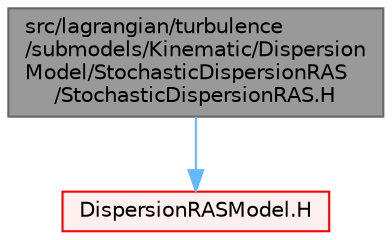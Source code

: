 digraph "src/lagrangian/turbulence/submodels/Kinematic/DispersionModel/StochasticDispersionRAS/StochasticDispersionRAS.H"
{
 // LATEX_PDF_SIZE
  bgcolor="transparent";
  edge [fontname=Helvetica,fontsize=10,labelfontname=Helvetica,labelfontsize=10];
  node [fontname=Helvetica,fontsize=10,shape=box,height=0.2,width=0.4];
  Node1 [id="Node000001",label="src/lagrangian/turbulence\l/submodels/Kinematic/Dispersion\lModel/StochasticDispersionRAS\l/StochasticDispersionRAS.H",height=0.2,width=0.4,color="gray40", fillcolor="grey60", style="filled", fontcolor="black",tooltip=" "];
  Node1 -> Node2 [id="edge1_Node000001_Node000002",color="steelblue1",style="solid",tooltip=" "];
  Node2 [id="Node000002",label="DispersionRASModel.H",height=0.2,width=0.4,color="red", fillcolor="#FFF0F0", style="filled",URL="$DispersionRASModel_8H.html",tooltip=" "];
}
